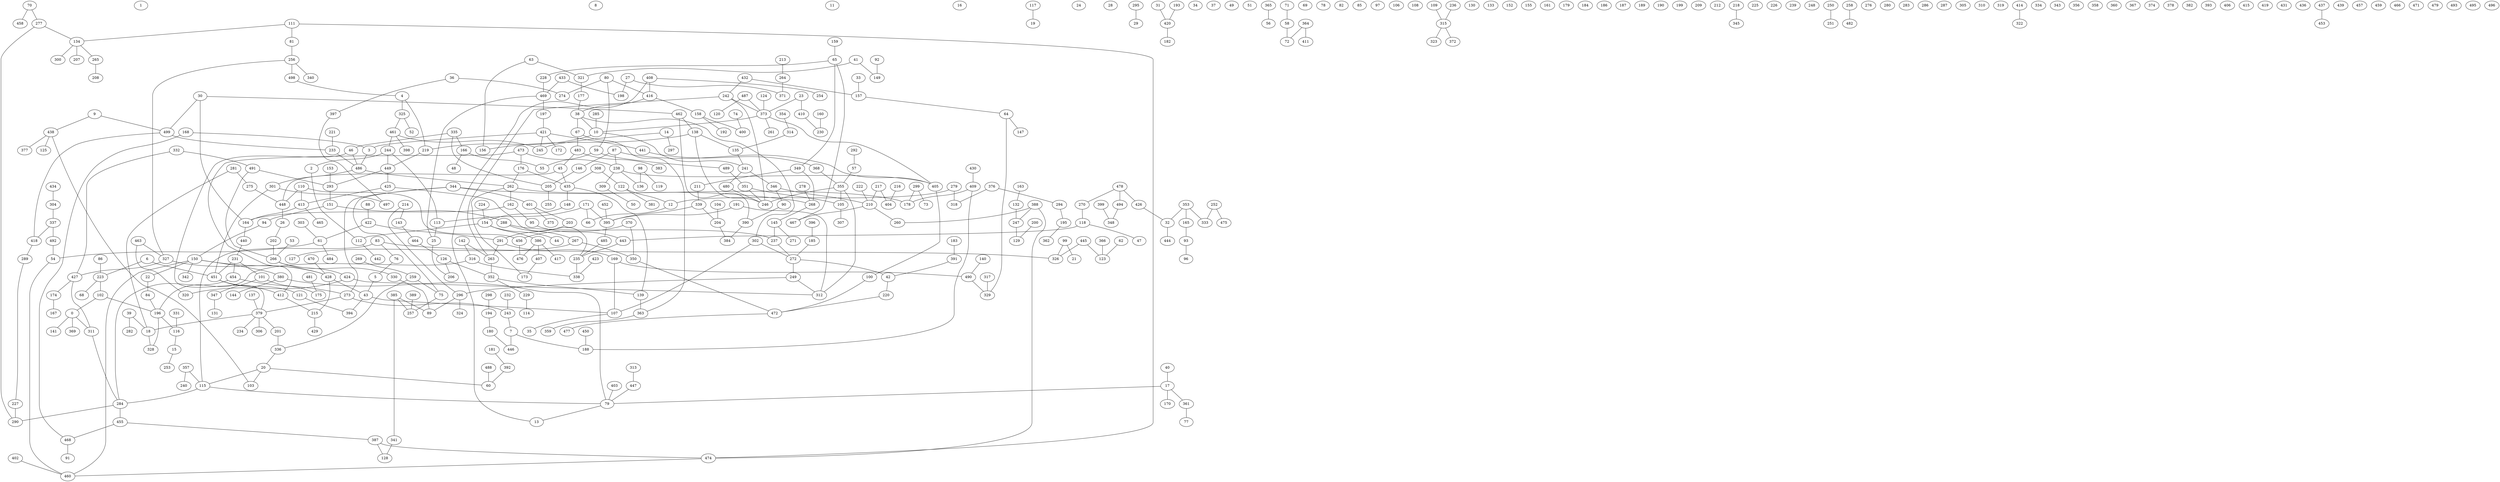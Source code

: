 graph {
	0 [label=0]
	1 [label=1]
	2 [label=2]
	3 [label=3]
	4 [label=4]
	5 [label=5]
	6 [label=6]
	7 [label=7]
	8 [label=8]
	9 [label=9]
	10 [label=10]
	11 [label=11]
	12 [label=12]
	13 [label=13]
	14 [label=14]
	15 [label=15]
	16 [label=16]
	17 [label=17]
	18 [label=18]
	19 [label=19]
	20 [label=20]
	21 [label=21]
	22 [label=22]
	23 [label=23]
	24 [label=24]
	25 [label=25]
	26 [label=26]
	27 [label=27]
	28 [label=28]
	29 [label=29]
	30 [label=30]
	31 [label=31]
	32 [label=32]
	33 [label=33]
	34 [label=34]
	35 [label=35]
	36 [label=36]
	37 [label=37]
	38 [label=38]
	39 [label=39]
	40 [label=40]
	41 [label=41]
	42 [label=42]
	43 [label=43]
	44 [label=44]
	45 [label=45]
	46 [label=46]
	47 [label=47]
	48 [label=48]
	49 [label=49]
	50 [label=50]
	51 [label=51]
	52 [label=52]
	53 [label=53]
	54 [label=54]
	55 [label=55]
	56 [label=56]
	57 [label=57]
	58 [label=58]
	59 [label=59]
	60 [label=60]
	61 [label=61]
	62 [label=62]
	63 [label=63]
	64 [label=64]
	65 [label=65]
	66 [label=66]
	67 [label=67]
	68 [label=68]
	69 [label=69]
	70 [label=70]
	71 [label=71]
	72 [label=72]
	73 [label=73]
	74 [label=74]
	75 [label=75]
	76 [label=76]
	77 [label=77]
	78 [label=78]
	79 [label=79]
	80 [label=80]
	81 [label=81]
	82 [label=82]
	83 [label=83]
	84 [label=84]
	85 [label=85]
	86 [label=86]
	87 [label=87]
	88 [label=88]
	89 [label=89]
	90 [label=90]
	91 [label=91]
	92 [label=92]
	93 [label=93]
	94 [label=94]
	95 [label=95]
	96 [label=96]
	97 [label=97]
	98 [label=98]
	99 [label=99]
	100 [label=100]
	101 [label=101]
	102 [label=102]
	103 [label=103]
	104 [label=104]
	105 [label=105]
	106 [label=106]
	107 [label=107]
	108 [label=108]
	109 [label=109]
	110 [label=110]
	111 [label=111]
	112 [label=112]
	113 [label=113]
	114 [label=114]
	115 [label=115]
	116 [label=116]
	117 [label=117]
	118 [label=118]
	119 [label=119]
	120 [label=120]
	121 [label=121]
	122 [label=122]
	123 [label=123]
	124 [label=124]
	125 [label=125]
	126 [label=126]
	127 [label=127]
	128 [label=128]
	129 [label=129]
	130 [label=130]
	131 [label=131]
	132 [label=132]
	133 [label=133]
	134 [label=134]
	135 [label=135]
	136 [label=136]
	137 [label=137]
	138 [label=138]
	139 [label=139]
	140 [label=140]
	141 [label=141]
	142 [label=142]
	143 [label=143]
	144 [label=144]
	145 [label=145]
	146 [label=146]
	147 [label=147]
	148 [label=148]
	149 [label=149]
	150 [label=150]
	151 [label=151]
	152 [label=152]
	153 [label=153]
	154 [label=154]
	155 [label=155]
	156 [label=156]
	157 [label=157]
	158 [label=158]
	159 [label=159]
	160 [label=160]
	161 [label=161]
	162 [label=162]
	163 [label=163]
	164 [label=164]
	165 [label=165]
	166 [label=166]
	167 [label=167]
	168 [label=168]
	169 [label=169]
	170 [label=170]
	171 [label=171]
	172 [label=172]
	173 [label=173]
	174 [label=174]
	175 [label=175]
	176 [label=176]
	177 [label=177]
	178 [label=178]
	179 [label=179]
	180 [label=180]
	181 [label=181]
	182 [label=182]
	183 [label=183]
	184 [label=184]
	185 [label=185]
	186 [label=186]
	187 [label=187]
	188 [label=188]
	189 [label=189]
	190 [label=190]
	191 [label=191]
	192 [label=192]
	193 [label=193]
	194 [label=194]
	195 [label=195]
	196 [label=196]
	197 [label=197]
	198 [label=198]
	199 [label=199]
	200 [label=200]
	201 [label=201]
	202 [label=202]
	203 [label=203]
	204 [label=204]
	205 [label=205]
	206 [label=206]
	207 [label=207]
	208 [label=208]
	209 [label=209]
	210 [label=210]
	211 [label=211]
	212 [label=212]
	213 [label=213]
	214 [label=214]
	215 [label=215]
	216 [label=216]
	217 [label=217]
	218 [label=218]
	219 [label=219]
	220 [label=220]
	221 [label=221]
	222 [label=222]
	223 [label=223]
	224 [label=224]
	225 [label=225]
	226 [label=226]
	227 [label=227]
	228 [label=228]
	229 [label=229]
	230 [label=230]
	231 [label=231]
	232 [label=232]
	233 [label=233]
	234 [label=234]
	235 [label=235]
	236 [label=236]
	237 [label=237]
	238 [label=238]
	239 [label=239]
	240 [label=240]
	241 [label=241]
	242 [label=242]
	243 [label=243]
	244 [label=244]
	245 [label=245]
	246 [label=246]
	247 [label=247]
	248 [label=248]
	249 [label=249]
	250 [label=250]
	251 [label=251]
	252 [label=252]
	253 [label=253]
	254 [label=254]
	255 [label=255]
	256 [label=256]
	257 [label=257]
	258 [label=258]
	259 [label=259]
	260 [label=260]
	261 [label=261]
	262 [label=262]
	263 [label=263]
	264 [label=264]
	265 [label=265]
	266 [label=266]
	267 [label=267]
	268 [label=268]
	269 [label=269]
	270 [label=270]
	271 [label=271]
	272 [label=272]
	273 [label=273]
	274 [label=274]
	275 [label=275]
	276 [label=276]
	277 [label=277]
	278 [label=278]
	279 [label=279]
	280 [label=280]
	281 [label=281]
	282 [label=282]
	283 [label=283]
	284 [label=284]
	285 [label=285]
	286 [label=286]
	287 [label=287]
	288 [label=288]
	289 [label=289]
	290 [label=290]
	291 [label=291]
	292 [label=292]
	293 [label=293]
	294 [label=294]
	295 [label=295]
	296 [label=296]
	297 [label=297]
	298 [label=298]
	299 [label=299]
	300 [label=300]
	301 [label=301]
	302 [label=302]
	303 [label=303]
	304 [label=304]
	305 [label=305]
	306 [label=306]
	307 [label=307]
	308 [label=308]
	309 [label=309]
	310 [label=310]
	311 [label=311]
	312 [label=312]
	313 [label=313]
	314 [label=314]
	315 [label=315]
	316 [label=316]
	317 [label=317]
	318 [label=318]
	319 [label=319]
	320 [label=320]
	321 [label=321]
	322 [label=322]
	323 [label=323]
	324 [label=324]
	325 [label=325]
	326 [label=326]
	327 [label=327]
	328 [label=328]
	329 [label=329]
	330 [label=330]
	331 [label=331]
	332 [label=332]
	333 [label=333]
	334 [label=334]
	335 [label=335]
	336 [label=336]
	337 [label=337]
	338 [label=338]
	339 [label=339]
	340 [label=340]
	341 [label=341]
	342 [label=342]
	343 [label=343]
	344 [label=344]
	345 [label=345]
	346 [label=346]
	347 [label=347]
	348 [label=348]
	349 [label=349]
	350 [label=350]
	351 [label=351]
	352 [label=352]
	353 [label=353]
	354 [label=354]
	355 [label=355]
	356 [label=356]
	357 [label=357]
	358 [label=358]
	359 [label=359]
	360 [label=360]
	361 [label=361]
	362 [label=362]
	363 [label=363]
	364 [label=364]
	365 [label=365]
	366 [label=366]
	367 [label=367]
	368 [label=368]
	369 [label=369]
	370 [label=370]
	371 [label=371]
	372 [label=372]
	373 [label=373]
	374 [label=374]
	375 [label=375]
	376 [label=376]
	377 [label=377]
	378 [label=378]
	379 [label=379]
	380 [label=380]
	381 [label=381]
	382 [label=382]
	383 [label=383]
	384 [label=384]
	385 [label=385]
	386 [label=386]
	387 [label=387]
	388 [label=388]
	389 [label=389]
	390 [label=390]
	391 [label=391]
	392 [label=392]
	393 [label=393]
	394 [label=394]
	395 [label=395]
	396 [label=396]
	397 [label=397]
	398 [label=398]
	399 [label=399]
	400 [label=400]
	401 [label=401]
	402 [label=402]
	403 [label=403]
	404 [label=404]
	405 [label=405]
	406 [label=406]
	407 [label=407]
	408 [label=408]
	409 [label=409]
	410 [label=410]
	411 [label=411]
	412 [label=412]
	413 [label=413]
	414 [label=414]
	415 [label=415]
	416 [label=416]
	417 [label=417]
	418 [label=418]
	419 [label=419]
	420 [label=420]
	421 [label=421]
	422 [label=422]
	423 [label=423]
	424 [label=424]
	425 [label=425]
	426 [label=426]
	427 [label=427]
	428 [label=428]
	429 [label=429]
	430 [label=430]
	431 [label=431]
	432 [label=432]
	433 [label=433]
	434 [label=434]
	435 [label=435]
	436 [label=436]
	437 [label=437]
	438 [label=438]
	439 [label=439]
	440 [label=440]
	441 [label=441]
	442 [label=442]
	443 [label=443]
	444 [label=444]
	445 [label=445]
	446 [label=446]
	447 [label=447]
	448 [label=448]
	449 [label=449]
	450 [label=450]
	451 [label=451]
	452 [label=452]
	453 [label=453]
	454 [label=454]
	455 [label=455]
	456 [label=456]
	457 [label=457]
	458 [label=458]
	459 [label=459]
	460 [label=460]
	461 [label=461]
	462 [label=462]
	463 [label=463]
	464 [label=464]
	465 [label=465]
	466 [label=466]
	467 [label=467]
	468 [label=468]
	469 [label=469]
	470 [label=470]
	471 [label=471]
	472 [label=472]
	473 [label=473]
	474 [label=474]
	475 [label=475]
	476 [label=476]
	477 [label=477]
	478 [label=478]
	479 [label=479]
	480 [label=480]
	481 [label=481]
	482 [label=482]
	483 [label=483]
	484 [label=484]
	485 [label=485]
	486 [label=486]
	487 [label=487]
	488 [label=488]
	489 [label=489]
	490 [label=490]
	491 [label=491]
	492 [label=492]
	493 [label=493]
	494 [label=494]
	495 [label=495]
	496 [label=496]
	497 [label=497]
	498 [label=498]
	499 [label=499]
	38 -- 10
	363 -- 359
	110 -- 448
	221 -- 233
	473 -- 412
	432 -- 157
	98 -- 119
	214 -- 143
	472 -- 477
	139 -- 363
	469 -- 197
	380 -- 79
	183 -- 391
	10 -- 241
	165 -- 93
	99 -- 21
	14 -- 245
	63 -- 321
	376 -- 294
	231 -- 101
	164 -- 440
	315 -- 372
	270 -- 118
	301 -- 451
	153 -- 293
	176 -- 262
	111 -- 81
	483 -- 45
	45 -- 448
	299 -- 178
	154 -- 112
	236 -- 315
	7 -- 188
	18 -- 328
	100 -- 472
	30 -- 462
	365 -- 56
	150 -- 22
	138 -- 246
	181 -- 392
	154 -- 386
	256 -- 327
	219 -- 449
	478 -- 426
	468 -- 91
	311 -- 284
	39 -- 282
	218 -- 345
	427 -- 311
	122 -- 12
	92 -- 149
	80 -- 416
	71 -- 58
	258 -- 482
	110 -- 413
	373 -- 10
	273 -- 379
	83 -- 115
	432 -- 242
	84 -- 196
	65 -- 467
	30 -- 499
	355 -- 246
	316 -- 196
	238 -- 309
	210 -- 260
	118 -- 47
	220 -- 472
	197 -- 421
	54 -- 460
	266 -- 330
	421 -- 245
	385 -- 257
	20 -- 115
	107 -- 35
	414 -- 322
	344 -- 75
	498 -- 4
	346 -- 90
	424 -- 320
	250 -- 251
	423 -- 338
	223 -- 68
	376 -- 318
	90 -- 390
	70 -- 458
	57 -- 355
	216 -- 404
	160 -- 230
	335 -- 205
	473 -- 176
	368 -- 355
	470 -- 428
	157 -- 64
	386 -- 407
	281 -- 275
	332 -- 427
	489 -- 351
	430 -- 409
	27 -- 371
	325 -- 52
	450 -- 188
	399 -- 348
	15 -- 253
	87 -- 238
	263 -- 352
	238 -- 136
	235 -- 338
	353 -- 32
	454 -- 284
	308 -- 435
	259 -- 336
	357 -- 115
	98 -- 136
	99 -- 326
	23 -- 373
	449 -- 293
	12 -- 66
	223 -- 102
	389 -- 257
	461 -- 244
	43 -- 107
	265 -- 208
	46 -- 486
	354 -- 314
	295 -- 29
	135 -- 241
	168 -- 468
	403 -- 79
	288 -- 237
	435 -- 139
	379 -- 18
	284 -- 290
	87 -- 146
	412 -- 215
	80 -- 59
	76 -- 5
	115 -- 284
	302 -- 107
	150 -- 428
	379 -- 306
	379 -- 201
	455 -- 387
	22 -- 84
	63 -- 156
	20 -- 103
	174 -- 167
	118 -- 443
	58 -- 72
	392 -- 60
	387 -- 474
	316 -- 338
	433 -- 198
	388 -- 474
	171 -- 395
	291 -- 263
	344 -- 268
	370 -- 350
	409 -- 188
	163 -- 132
	94 -- 150
	461 -- 245
	31 -- 420
	168 -- 3
	214 -- 296
	409 -- 178
	231 -- 454
	88 -- 422
	238 -- 405
	25 -- 206
	339 -- 204
	227 -- 290
	242 -- 263
	456 -- 476
	474 -- 460
	201 -- 336
	433 -- 469
	116 -- 15
	279 -- 318
	418 -- 289
	64 -- 329
	291 -- 169
	229 -- 114
	273 -- 243
	445 -- 326
	40 -- 17
	428 -- 43
	302 -- 272
	351 -- 246
	416 -- 38
	344 -- 401
	288 -- 267
	171 -- 113
	249 -- 296
	151 -- 94
	142 -- 316
	176 -- 435
	425 -- 413
	424 -- 312
	169 -- 107
	347 -- 131
	9 -- 438
	104 -- 204
	421 -- 441
	217 -- 210
	480 -- 246
	38 -- 67
	317 -- 329
	315 -- 323
	262 -- 173
	335 -- 166
	304 -- 337
	355 -- 312
	162 -- 95
	59 -- 489
	59 -- 55
	266 -- 424
	478 -- 270
	83 -- 326
	438 -- 125
	321 -- 177
	451 -- 412
	455 -- 468
	396 -- 185
	148 -- 154
	30 -- 164
	150 -- 342
	308 -- 122
	2 -- 112
	75 -- 257
	357 -- 240
	487 -- 120
	102 -- 196
	298 -- 194
	469 -- 25
	352 -- 139
	352 -- 229
	222 -- 210
	425 -- 235
	169 -- 490
	17 -- 79
	242 -- 373
	278 -- 268
	193 -- 420
	200 -- 129
	301 -- 497
	303 -- 61
	4 -- 219
	483 -- 383
	95 -- 443
	388 -- 260
	408 -- 416
	196 -- 328
	281 -- 18
	36 -- 274
	140 -- 490
	379 -- 234
	10 -- 219
	101 -- 175
	346 -- 210
	339 -- 395
	331 -- 116
	17 -- 361
	46 -- 379
	213 -- 264
	112 -- 442
	267 -- 350
	491 -- 266
	413 -- 164
	256 -- 498
	196 -- 116
	448 -- 26
	185 -- 272
	397 -- 497
	138 -- 156
	490 -- 329
	330 -- 89
	9 -- 499
	105 -- 307
	478 -- 494
	101 -- 347
	217 -- 404
	67 -- 483
	341 -- 128
	441 -- 368
	7 -- 446
	134 -- 265
	267 -- 127
	3 -- 486
	309 -- 50
	262 -- 162
	463 -- 320
	242 -- 246
	134 -- 207
	232 -- 243
	195 -- 362
	275 -- 448
	26 -- 202
	440 -- 231
	6 -- 451
	87 -- 405
	70 -- 277
	353 -- 165
	437 -- 453
	191 -- 395
	327 -- 428
	407 -- 173
	194 -- 180
	244 -- 113
	351 -- 105
	332 -- 491
	422 -- 291
	277 -- 290
	462 -- 390
	337 -- 492
	408 -- 13
	233 -- 486
	268 -- 145
	410 -- 230
	117 -- 19
	434 -- 304
	159 -- 65
	336 -- 20
	366 -- 123
	0 -- 141
	204 -- 384
	427 -- 174
	452 -- 395
	447 -- 79
	65 -- 228
	111 -- 474
	327 -- 427
	390 -- 384
	353 -- 333
	162 -- 164
	355 -- 105
	146 -- 205
	113 -- 25
	111 -- 134
	228 -- 469
	391 -- 42
	215 -- 429
	110 -- 456
	252 -- 333
	138 -- 135
	210 -- 467
	203 -- 291
	373 -- 261
	361 -- 77
	41 -- 321
	485 -- 235
	454 -- 273
	32 -- 444
	80 -- 274
	122 -- 381
	272 -- 42
	151 -- 288
	256 -- 340
	401 -- 375
	158 -- 400
	20 -- 60
	285 -- 10
	79 -- 13
	299 -- 73
	102 -- 0
	262 -- 178
	137 -- 379
	337 -- 418
	4 -- 325
	124 -- 373
	244 -- 449
	438 -- 103
	335 -- 46
	202 -- 266
	61 -- 484
	126 -- 352
	93 -- 96
	435 -- 148
	142 -- 263
	5 -- 43
	224 -- 154
	43 -- 394
	39 -- 18
	421 -- 172
	41 -- 149
	422 -- 61
	252 -- 475
	405 -- 100
	64 -- 147
	61 -- 54
	449 -- 425
	191 -- 312
	445 -- 123
	180 -- 446
	344 -- 273
	421 -- 3
	67 -- 363
	231 -- 451
	134 -- 300
	171 -- 66
	386 -- 476
	241 -- 480
	385 -- 89
	380 -- 144
	132 -- 247
	462 -- 138
	325 -- 461
	244 -- 2
	313 -- 447
	349 -- 268
	6 -- 223
	488 -- 60
	461 -- 398
	259 -- 75
	237 -- 272
	499 -- 418
	62 -- 123
	277 -- 134
	492 -- 54
	205 -- 255
	296 -- 324
	388 -- 247
	269 -- 259
	284 -- 455
	177 -- 38
	36 -- 397
	109 -- 315
	27 -- 198
	499 -- 233
	14 -- 297
	150 -- 460
	395 -- 485
	166 -- 48
	387 -- 128
	491 -- 293
	150 -- 380
	486 -- 262
	86 -- 223
	350 -- 472
	65 -- 349
	481 -- 175
	408 -- 254
	154 -- 44
	463 -- 327
	289 -- 227
	166 -- 55
	23 -- 410
	45 -- 435
	370 -- 456
	349 -- 211
	143 -- 464
	145 -- 271
	416 -- 158
	243 -- 7
	81 -- 256
	294 -- 195
	364 -- 72
	443 -- 235
	0 -- 369
	158 -- 192
	402 -- 460
	33 -- 157
	241 -- 346
	420 -- 182
	386 -- 417
	451 -- 121
	249 -- 312
	17 -- 170
	126 -- 206
	292 -- 57
	121 -- 394
	486 -- 301
	272 -- 249
	211 -- 339
	74 -- 400
	279 -- 12
	473 -- 238
	83 -- 76
	401 -- 203
	364 -- 411
	115 -- 79
	53 -- 266
	428 -- 215
	0 -- 311
	464 -- 126
	38 -- 302
	385 -- 341
	438 -- 377
	296 -- 89
	413 -- 465
	264 -- 371
	487 -- 373
	494 -- 348
	293 -- 151
	247 -- 129
	314 -- 135
	145 -- 237
	42 -- 220
	426 -- 32
	373 -- 405
}